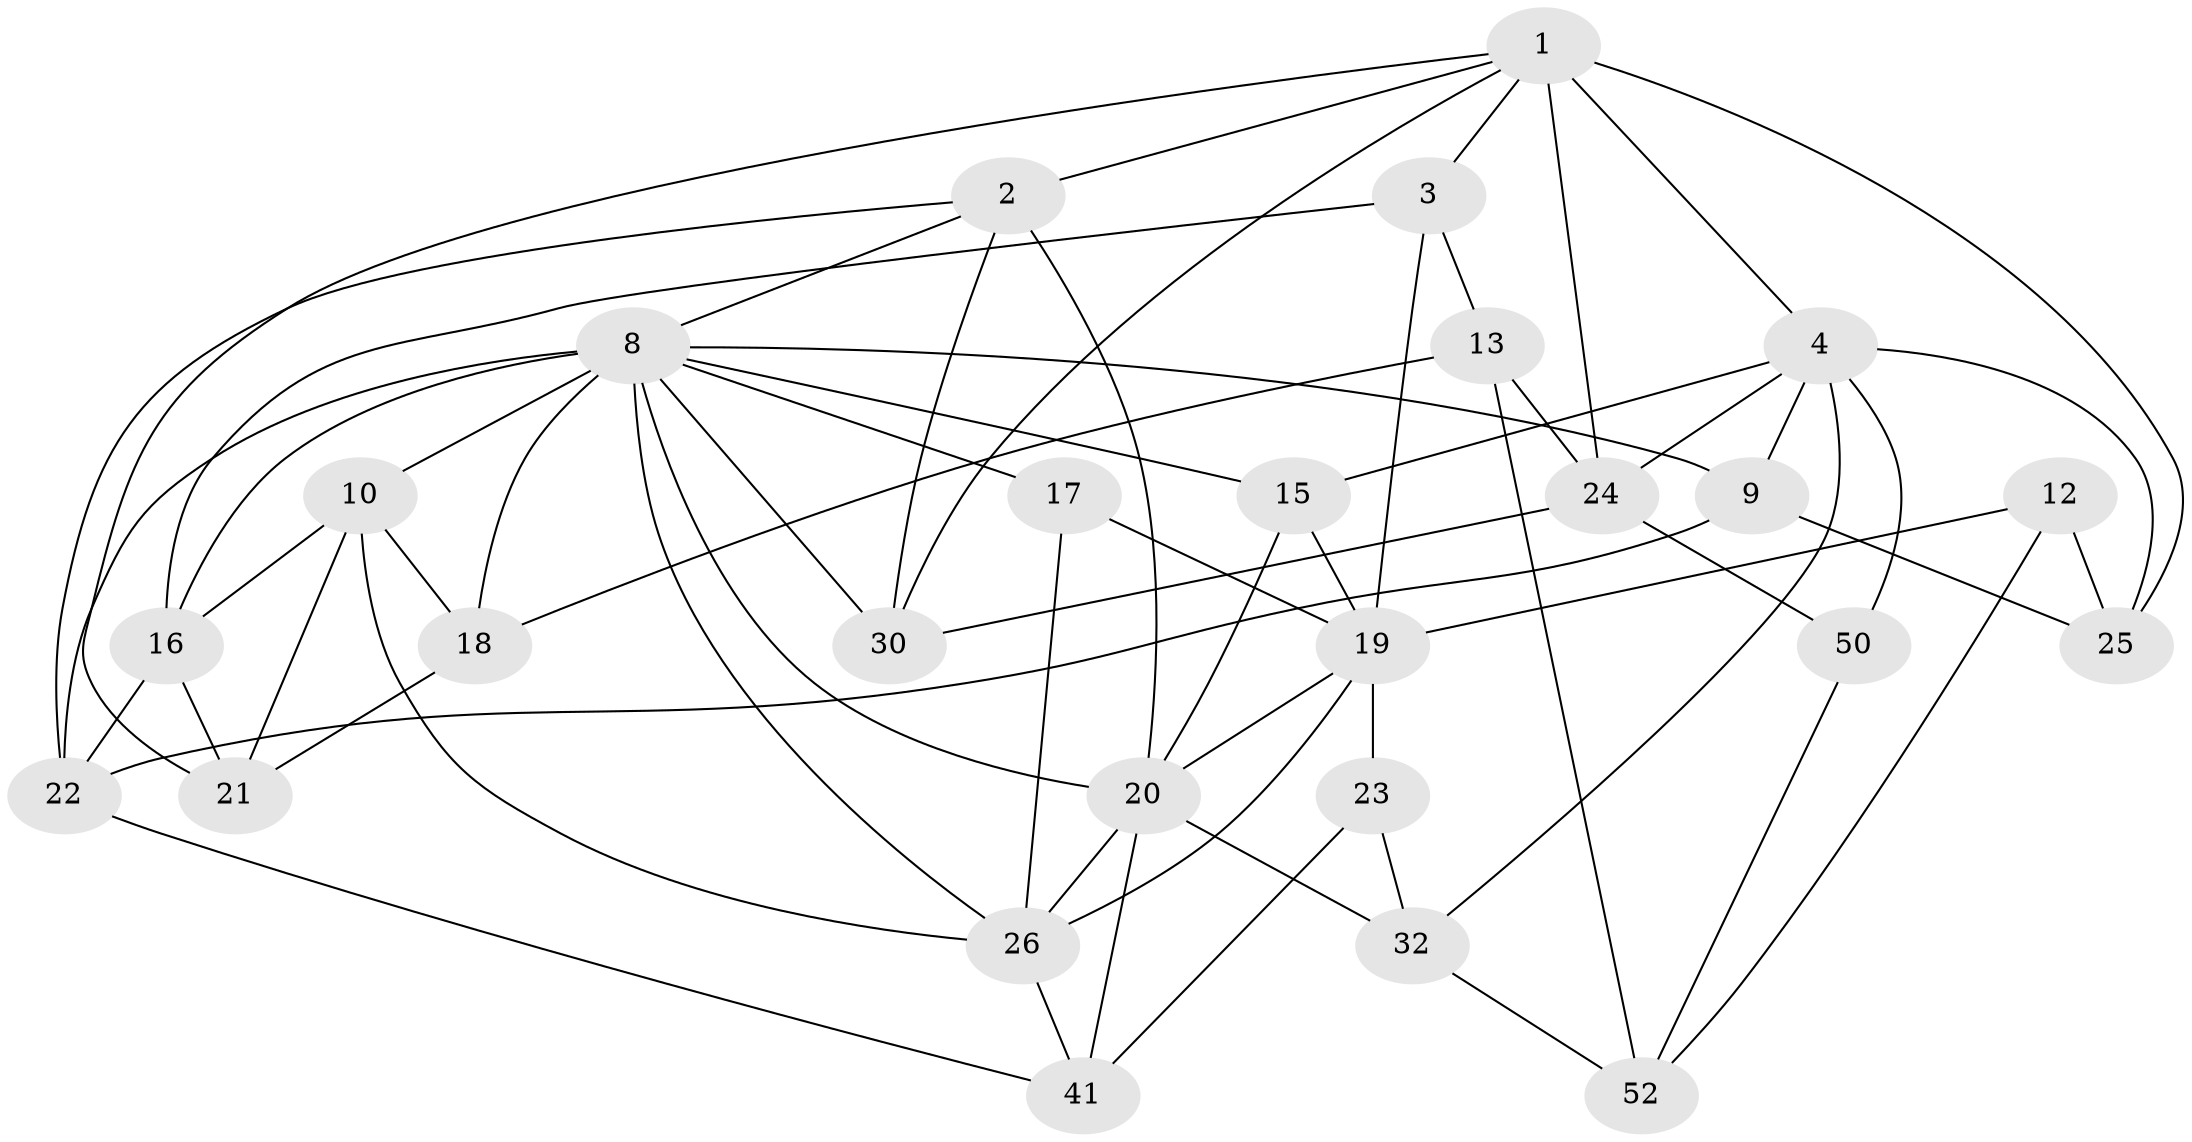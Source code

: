 // original degree distribution, {4: 1.0}
// Generated by graph-tools (version 1.1) at 2025/16/03/09/25 04:16:32]
// undirected, 26 vertices, 63 edges
graph export_dot {
graph [start="1"]
  node [color=gray90,style=filled];
  1 [super="+48"];
  2 [super="+6"];
  3;
  4 [super="+5+7"];
  8 [super="+37+11"];
  9;
  10 [super="+14"];
  12;
  13;
  15;
  16 [super="+29"];
  17 [super="+27"];
  18 [super="+51"];
  19 [super="+36+31"];
  20 [super="+43+38"];
  21;
  22 [super="+33"];
  23;
  24 [super="+40"];
  25;
  26 [super="+34"];
  30;
  32;
  41;
  50;
  52;
  1 -- 21;
  1 -- 30;
  1 -- 4;
  1 -- 3;
  1 -- 25;
  1 -- 24 [weight=2];
  1 -- 2;
  2 -- 30;
  2 -- 8;
  2 -- 20 [weight=2];
  2 -- 22;
  3 -- 13;
  3 -- 16;
  3 -- 19;
  4 -- 9;
  4 -- 24;
  4 -- 50 [weight=2];
  4 -- 25;
  4 -- 32;
  4 -- 15;
  8 -- 17 [weight=3];
  8 -- 15;
  8 -- 10;
  8 -- 9;
  8 -- 16 [weight=2];
  8 -- 18;
  8 -- 20 [weight=2];
  8 -- 22 [weight=2];
  8 -- 30;
  8 -- 26;
  9 -- 25;
  9 -- 22;
  10 -- 26 [weight=2];
  10 -- 16;
  10 -- 18 [weight=3];
  10 -- 21;
  12 -- 19 [weight=2];
  12 -- 25;
  12 -- 52;
  13 -- 52;
  13 -- 18;
  13 -- 24;
  15 -- 19;
  15 -- 20;
  16 -- 21;
  16 -- 22;
  17 -- 26 [weight=2];
  17 -- 19;
  18 -- 21;
  19 -- 23 [weight=2];
  19 -- 26 [weight=2];
  19 -- 20;
  20 -- 32;
  20 -- 41;
  20 -- 26 [weight=2];
  22 -- 41;
  23 -- 41;
  23 -- 32;
  24 -- 30;
  24 -- 50;
  26 -- 41;
  32 -- 52;
  50 -- 52;
}
